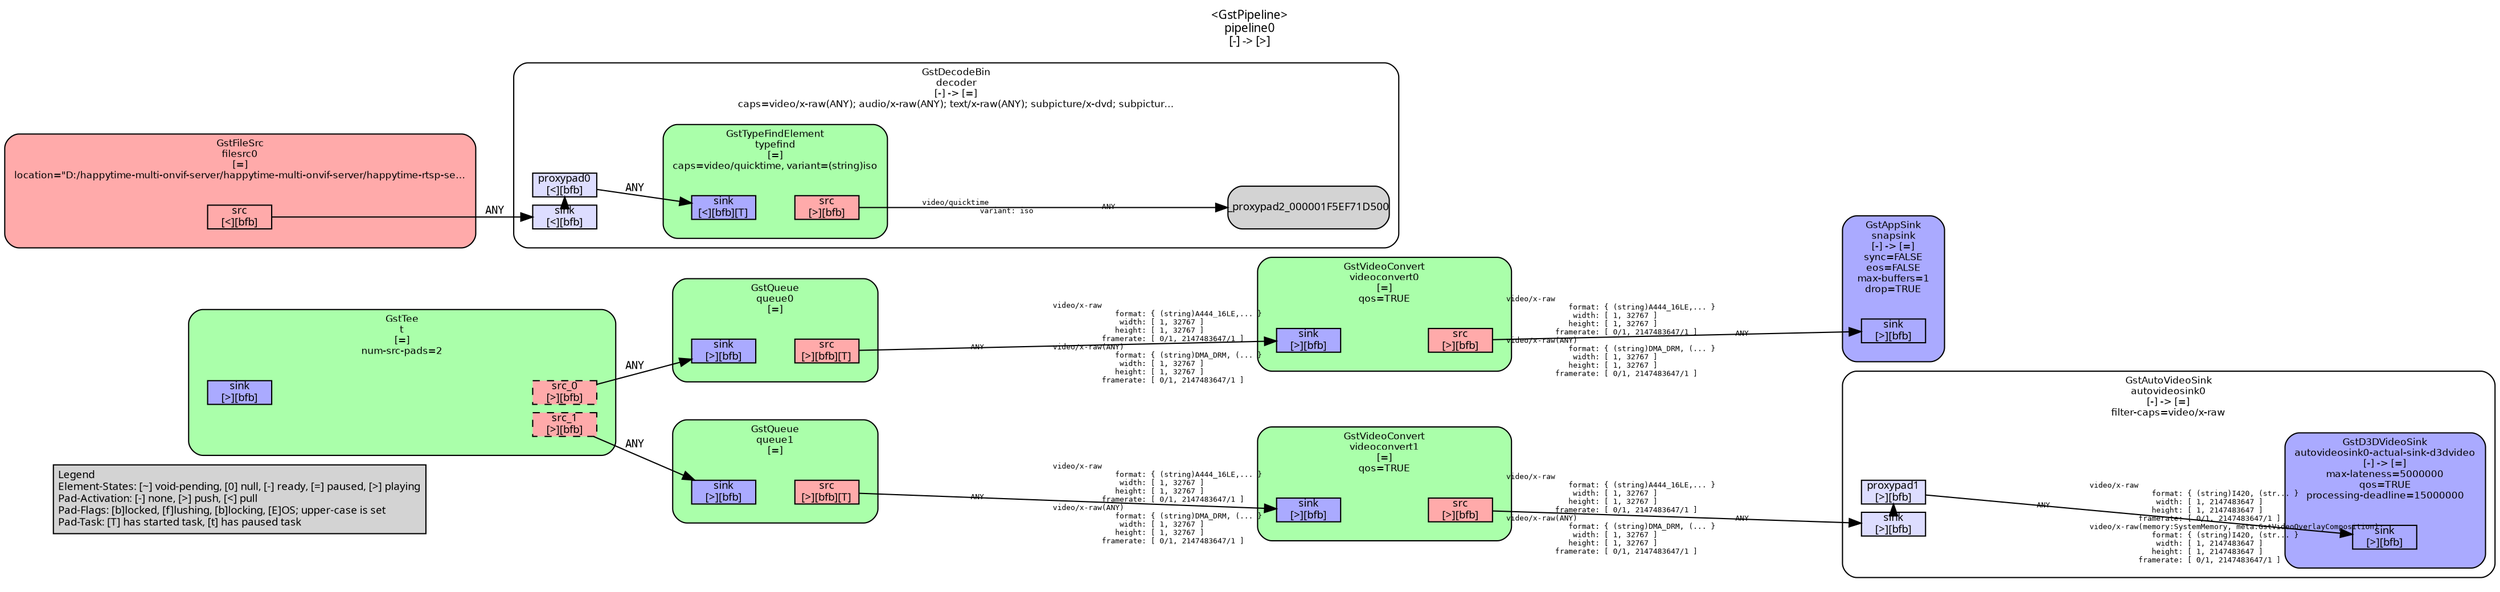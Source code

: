 digraph pipeline {
  rankdir=LR;
  fontname="sans";
  fontsize="10";
  labelloc=t;
  nodesep=.1;
  ranksep=.2;
  label="<GstPipeline>\npipeline0\n[-] -> [>]";
  node [style="filled,rounded", shape=box, fontsize="9", fontname="sans", margin="0.0,0.0"];
  edge [labelfontsize="6", fontsize="9", fontname="monospace"];
  
  legend [
    pos="0,0!",
    margin="0.05,0.05",
    style="filled",
    label="Legend\lElement-States: [~] void-pending, [0] null, [-] ready, [=] paused, [>] playing\lPad-Activation: [-] none, [>] push, [<] pull\lPad-Flags: [b]locked, [f]lushing, [b]locking, [E]OS; upper-case is set\lPad-Task: [T] has started task, [t] has paused task\l",
  ];
  subgraph cluster_autovideosink0_000001F5EF845020 {
    fontname="Bitstream Vera Sans";
    fontsize="8";
    style="filled,rounded";
    color=black;
    label="GstAutoVideoSink\nautovideosink0\n[-] -> [=]\nfilter-caps=video/x-raw";
    subgraph cluster_autovideosink0_000001F5EF845020_sink {
      label="";
      style="invis";
      _proxypad1_000001F5EF71D760 [color=black, fillcolor="#ddddff", label="proxypad1\n[>][bfb]", height="0.2", style="filled,solid"];
    autovideosink0_000001F5EF845020_sink_000001F5EF817BA0 -> _proxypad1_000001F5EF71D760 [style=dashed, minlen=0]
      autovideosink0_000001F5EF845020_sink_000001F5EF817BA0 [color=black, fillcolor="#ddddff", label="sink\n[>][bfb]", height="0.2", style="filled,solid"];
    }

    fillcolor="#ffffff";
    subgraph cluster_autovideosink0_actual_sink_d3dvideo_000001F5EF8FE4A0 {
      fontname="Bitstream Vera Sans";
      fontsize="8";
      style="filled,rounded";
      color=black;
      label="GstD3DVideoSink\nautovideosink0-actual-sink-d3dvideo\n[-] -> [=]\nmax-lateness=5000000\nqos=TRUE\nprocessing-deadline=15000000";
      subgraph cluster_autovideosink0_actual_sink_d3dvideo_000001F5EF8FE4A0_sink {
        label="";
        style="invis";
        autovideosink0_actual_sink_d3dvideo_000001F5EF8FE4A0_sink_000001F5EF8769A0 [color=black, fillcolor="#aaaaff", label="sink\n[>][bfb]", height="0.2", style="filled,solid"];
      }

      fillcolor="#aaaaff";
    }

    _proxypad1_000001F5EF71D760 -> autovideosink0_actual_sink_d3dvideo_000001F5EF8FE4A0_sink_000001F5EF8769A0 [labeldistance="10", labelangle="0", label="                                                  ", taillabel="ANY", headlabel="video/x-raw\l              format: { (string)I420, (str... }\l               width: [ 1, 2147483647 ]\l              height: [ 1, 2147483647 ]\l           framerate: [ 0/1, 2147483647/1 ]\lvideo/x-raw(memory:SystemMemory, meta:GstVideoOverlayComposition)\l              format: { (string)I420, (str... }\l               width: [ 1, 2147483647 ]\l              height: [ 1, 2147483647 ]\l           framerate: [ 0/1, 2147483647/1 ]\l"]
  }

  subgraph cluster_videoconvert1_000001F5ED1B1FD0 {
    fontname="Bitstream Vera Sans";
    fontsize="8";
    style="filled,rounded";
    color=black;
    label="GstVideoConvert\nvideoconvert1\n[=]\nqos=TRUE";
    subgraph cluster_videoconvert1_000001F5ED1B1FD0_sink {
      label="";
      style="invis";
      videoconvert1_000001F5ED1B1FD0_sink_000001F5EF6BB130 [color=black, fillcolor="#aaaaff", label="sink\n[>][bfb]", height="0.2", style="filled,solid"];
    }

    subgraph cluster_videoconvert1_000001F5ED1B1FD0_src {
      label="";
      style="invis";
      videoconvert1_000001F5ED1B1FD0_src_000001F5EF6B9EB0 [color=black, fillcolor="#ffaaaa", label="src\n[>][bfb]", height="0.2", style="filled,solid"];
    }

    videoconvert1_000001F5ED1B1FD0_sink_000001F5EF6BB130 -> videoconvert1_000001F5ED1B1FD0_src_000001F5EF6B9EB0 [style="invis"];
    fillcolor="#aaffaa";
  }

  videoconvert1_000001F5ED1B1FD0_src_000001F5EF6B9EB0 -> autovideosink0_000001F5EF845020_sink_000001F5EF817BA0 [labeldistance="10", labelangle="0", label="                                                  ", taillabel="video/x-raw\l              format: { (string)A444_16LE,... }\l               width: [ 1, 32767 ]\l              height: [ 1, 32767 ]\l           framerate: [ 0/1, 2147483647/1 ]\lvideo/x-raw(ANY)\l              format: { (string)DMA_DRM, (... }\l               width: [ 1, 32767 ]\l              height: [ 1, 32767 ]\l           framerate: [ 0/1, 2147483647/1 ]\l", headlabel="ANY"]
  subgraph cluster_queue1_000001F5EF69AF30 {
    fontname="Bitstream Vera Sans";
    fontsize="8";
    style="filled,rounded";
    color=black;
    label="GstQueue\nqueue1\n[=]";
    subgraph cluster_queue1_000001F5EF69AF30_sink {
      label="";
      style="invis";
      queue1_000001F5EF69AF30_sink_000001F5EF6BAC90 [color=black, fillcolor="#aaaaff", label="sink\n[>][bfb]", height="0.2", style="filled,solid"];
    }

    subgraph cluster_queue1_000001F5EF69AF30_src {
      label="";
      style="invis";
      queue1_000001F5EF69AF30_src_000001F5EF6BB380 [color=black, fillcolor="#ffaaaa", label="src\n[>][bfb][T]", height="0.2", style="filled,solid"];
    }

    queue1_000001F5EF69AF30_sink_000001F5EF6BAC90 -> queue1_000001F5EF69AF30_src_000001F5EF6BB380 [style="invis"];
    fillcolor="#aaffaa";
  }

  queue1_000001F5EF69AF30_src_000001F5EF6BB380 -> videoconvert1_000001F5ED1B1FD0_sink_000001F5EF6BB130 [labeldistance="10", labelangle="0", label="                                                  ", taillabel="ANY", headlabel="video/x-raw\l              format: { (string)A444_16LE,... }\l               width: [ 1, 32767 ]\l              height: [ 1, 32767 ]\l           framerate: [ 0/1, 2147483647/1 ]\lvideo/x-raw(ANY)\l              format: { (string)DMA_DRM, (... }\l               width: [ 1, 32767 ]\l              height: [ 1, 32767 ]\l           framerate: [ 0/1, 2147483647/1 ]\l"]
  subgraph cluster_snapsink_000001F5EF7E8FA0 {
    fontname="Bitstream Vera Sans";
    fontsize="8";
    style="filled,rounded";
    color=black;
    label="GstAppSink\nsnapsink\n[-] -> [=]\nsync=FALSE\neos=FALSE\nmax-buffers=1\ndrop=TRUE";
    subgraph cluster_snapsink_000001F5EF7E8FA0_sink {
      label="";
      style="invis";
      snapsink_000001F5EF7E8FA0_sink_000001F5EF6B9A10 [color=black, fillcolor="#aaaaff", label="sink\n[>][bfb]", height="0.2", style="filled,solid"];
    }

    fillcolor="#aaaaff";
  }

  subgraph cluster_videoconvert0_000001F5ED1B0520 {
    fontname="Bitstream Vera Sans";
    fontsize="8";
    style="filled,rounded";
    color=black;
    label="GstVideoConvert\nvideoconvert0\n[=]\nqos=TRUE";
    subgraph cluster_videoconvert0_000001F5ED1B0520_sink {
      label="";
      style="invis";
      videoconvert0_000001F5ED1B0520_sink_000001F5EF6BA7F0 [color=black, fillcolor="#aaaaff", label="sink\n[>][bfb]", height="0.2", style="filled,solid"];
    }

    subgraph cluster_videoconvert0_000001F5ED1B0520_src {
      label="";
      style="invis";
      videoconvert0_000001F5ED1B0520_src_000001F5EF6B9C60 [color=black, fillcolor="#ffaaaa", label="src\n[>][bfb]", height="0.2", style="filled,solid"];
    }

    videoconvert0_000001F5ED1B0520_sink_000001F5EF6BA7F0 -> videoconvert0_000001F5ED1B0520_src_000001F5EF6B9C60 [style="invis"];
    fillcolor="#aaffaa";
  }

  videoconvert0_000001F5ED1B0520_src_000001F5EF6B9C60 -> snapsink_000001F5EF7E8FA0_sink_000001F5EF6B9A10 [labeldistance="10", labelangle="0", label="                                                  ", taillabel="video/x-raw\l              format: { (string)A444_16LE,... }\l               width: [ 1, 32767 ]\l              height: [ 1, 32767 ]\l           framerate: [ 0/1, 2147483647/1 ]\lvideo/x-raw(ANY)\l              format: { (string)DMA_DRM, (... }\l               width: [ 1, 32767 ]\l              height: [ 1, 32767 ]\l           framerate: [ 0/1, 2147483647/1 ]\l", headlabel="ANY"]
  subgraph cluster_queue0_000001F5EF5F8070 {
    fontname="Bitstream Vera Sans";
    fontsize="8";
    style="filled,rounded";
    color=black;
    label="GstQueue\nqueue0\n[=]";
    subgraph cluster_queue0_000001F5EF5F8070_sink {
      label="";
      style="invis";
      queue0_000001F5EF5F8070_sink_000001F5EF6BA5A0 [color=black, fillcolor="#aaaaff", label="sink\n[>][bfb]", height="0.2", style="filled,solid"];
    }

    subgraph cluster_queue0_000001F5EF5F8070_src {
      label="";
      style="invis";
      queue0_000001F5EF5F8070_src_000001F5EF6BA350 [color=black, fillcolor="#ffaaaa", label="src\n[>][bfb][T]", height="0.2", style="filled,solid"];
    }

    queue0_000001F5EF5F8070_sink_000001F5EF6BA5A0 -> queue0_000001F5EF5F8070_src_000001F5EF6BA350 [style="invis"];
    fillcolor="#aaffaa";
  }

  queue0_000001F5EF5F8070_src_000001F5EF6BA350 -> videoconvert0_000001F5ED1B0520_sink_000001F5EF6BA7F0 [labeldistance="10", labelangle="0", label="                                                  ", taillabel="ANY", headlabel="video/x-raw\l              format: { (string)A444_16LE,... }\l               width: [ 1, 32767 ]\l              height: [ 1, 32767 ]\l           framerate: [ 0/1, 2147483647/1 ]\lvideo/x-raw(ANY)\l              format: { (string)DMA_DRM, (... }\l               width: [ 1, 32767 ]\l              height: [ 1, 32767 ]\l           framerate: [ 0/1, 2147483647/1 ]\l"]
  subgraph cluster_t_000001F5EF843000 {
    fontname="Bitstream Vera Sans";
    fontsize="8";
    style="filled,rounded";
    color=black;
    label="GstTee\nt\n[=]\nnum-src-pads=2";
    subgraph cluster_t_000001F5EF843000_sink {
      label="";
      style="invis";
      t_000001F5EF843000_sink_000001F5EF6BAA40 [color=black, fillcolor="#aaaaff", label="sink\n[>][bfb]", height="0.2", style="filled,solid"];
    }

    subgraph cluster_t_000001F5EF843000_src {
      label="";
      style="invis";
      t_000001F5EF843000_src_0_000001F5EF71DE70 [color=black, fillcolor="#ffaaaa", label="src_0\n[>][bfb]", height="0.2", style="filled,dashed"];
      t_000001F5EF843000_src_1_000001F5EF71E330 [color=black, fillcolor="#ffaaaa", label="src_1\n[>][bfb]", height="0.2", style="filled,dashed"];
    }

    t_000001F5EF843000_sink_000001F5EF6BAA40 -> t_000001F5EF843000_src_0_000001F5EF71DE70 [style="invis"];
    fillcolor="#aaffaa";
  }

  t_000001F5EF843000_src_0_000001F5EF71DE70 -> queue0_000001F5EF5F8070_sink_000001F5EF6BA5A0 [label="ANY"]
  t_000001F5EF843000_src_1_000001F5EF71E330 -> queue1_000001F5EF69AF30_sink_000001F5EF6BAC90 [label="ANY"]
  subgraph cluster_decoder_000001F5EF6DF9F0 {
    fontname="Bitstream Vera Sans";
    fontsize="8";
    style="filled,rounded";
    color=black;
    label="GstDecodeBin\ndecoder\n[-] -> [=]\ncaps=video/x-raw(ANY); audio/x-raw(ANY); text/x-raw(ANY); subpicture/x-dvd; subpictur…";
    subgraph cluster_decoder_000001F5EF6DF9F0_sink {
      label="";
      style="invis";
      _proxypad0_000001F5EF71E800 [color=black, fillcolor="#ddddff", label="proxypad0\n[<][bfb]", height="0.2", style="filled,solid"];
    decoder_000001F5EF6DF9F0_sink_000001F5EF680B40 -> _proxypad0_000001F5EF71E800 [style=dashed, minlen=0]
      decoder_000001F5EF6DF9F0_sink_000001F5EF680B40 [color=black, fillcolor="#ddddff", label="sink\n[<][bfb]", height="0.2", style="filled,solid"];
    }

    fillcolor="#ffffff";
    subgraph cluster_typefind_000001F5EF840090 {
      fontname="Bitstream Vera Sans";
      fontsize="8";
      style="filled,rounded";
      color=black;
      label="GstTypeFindElement\ntypefind\n[=]\ncaps=video/quicktime, variant=(string)iso";
      subgraph cluster_typefind_000001F5EF840090_sink {
        label="";
        style="invis";
        typefind_000001F5EF840090_sink_000001F5EF6BA100 [color=black, fillcolor="#aaaaff", label="sink\n[<][bfb][T]", height="0.2", style="filled,solid"];
      }

      subgraph cluster_typefind_000001F5EF840090_src {
        label="";
        style="invis";
        typefind_000001F5EF840090_src_000001F5EF6B97C0 [color=black, fillcolor="#ffaaaa", label="src\n[>][bfb]", height="0.2", style="filled,solid"];
      }

      typefind_000001F5EF840090_sink_000001F5EF6BA100 -> typefind_000001F5EF840090_src_000001F5EF6B97C0 [style="invis"];
      fillcolor="#aaffaa";
    }

    _proxypad0_000001F5EF71E800 -> typefind_000001F5EF840090_sink_000001F5EF6BA100 [label="ANY"]
    typefind_000001F5EF840090_src_000001F5EF6B97C0 -> _proxypad2_000001F5EF71D500 [labeldistance="10", labelangle="0", label="                                                  ", taillabel="video/quicktime\l             variant: iso\l", headlabel="ANY"]
  }

  subgraph cluster_filesrc0_000001F5EF6B33F0 {
    fontname="Bitstream Vera Sans";
    fontsize="8";
    style="filled,rounded";
    color=black;
    label="GstFileSrc\nfilesrc0\n[=]\nlocation=\"D:/happytime-multi-onvif-server/happytime-multi-onvif-server/happytime-rtsp-se…";
    subgraph cluster_filesrc0_000001F5EF6B33F0_src {
      label="";
      style="invis";
      filesrc0_000001F5EF6B33F0_src_000001F5EF6BAEE0 [color=black, fillcolor="#ffaaaa", label="src\n[<][bfb]", height="0.2", style="filled,solid"];
    }

    fillcolor="#ffaaaa";
  }

  filesrc0_000001F5EF6B33F0_src_000001F5EF6BAEE0 -> decoder_000001F5EF6DF9F0_sink_000001F5EF680B40 [label="ANY"]
}

